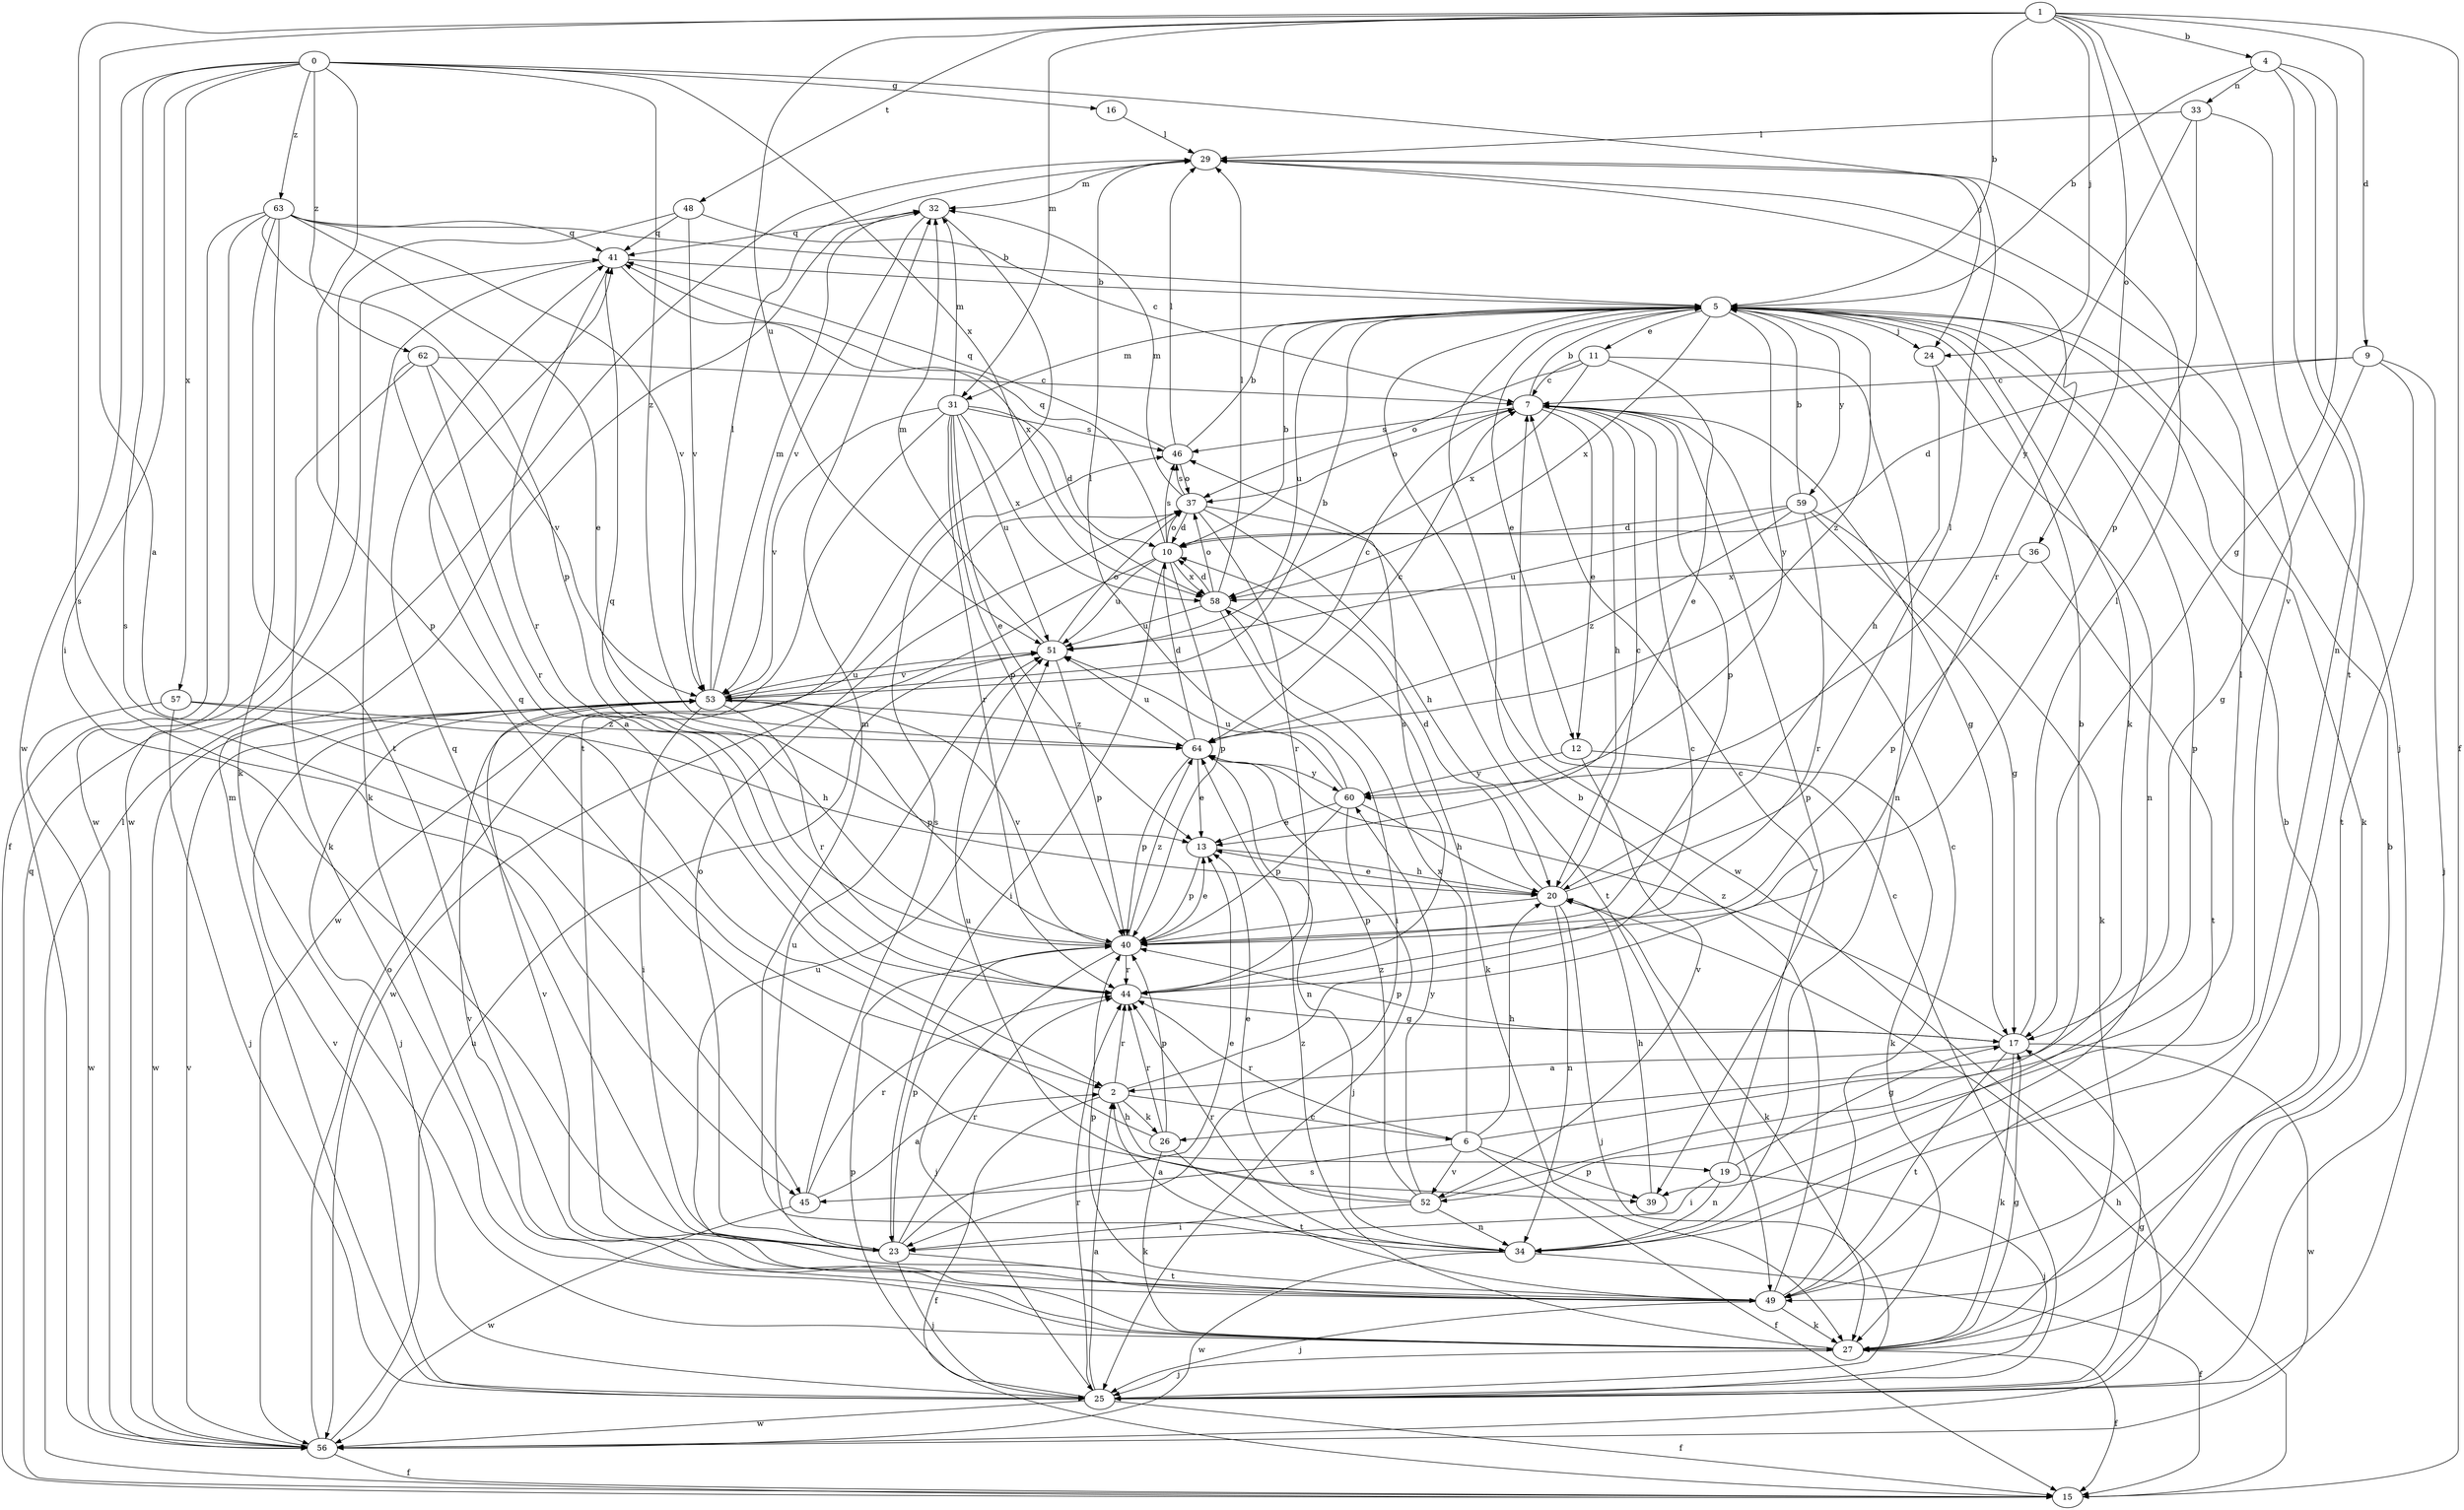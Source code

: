 strict digraph  {
0;
1;
2;
4;
5;
6;
7;
9;
10;
11;
12;
13;
15;
16;
17;
19;
20;
23;
24;
25;
26;
27;
29;
31;
32;
33;
34;
36;
37;
39;
40;
41;
44;
45;
46;
48;
49;
51;
52;
53;
56;
57;
58;
59;
60;
62;
63;
64;
0 -> 16  [label=g];
0 -> 23  [label=i];
0 -> 24  [label=j];
0 -> 39  [label=p];
0 -> 45  [label=s];
0 -> 56  [label=w];
0 -> 57  [label=x];
0 -> 58  [label=x];
0 -> 62  [label=z];
0 -> 63  [label=z];
0 -> 64  [label=z];
1 -> 2  [label=a];
1 -> 4  [label=b];
1 -> 5  [label=b];
1 -> 9  [label=d];
1 -> 15  [label=f];
1 -> 24  [label=j];
1 -> 31  [label=m];
1 -> 36  [label=o];
1 -> 45  [label=s];
1 -> 48  [label=t];
1 -> 51  [label=u];
1 -> 52  [label=v];
2 -> 6  [label=c];
2 -> 7  [label=c];
2 -> 15  [label=f];
2 -> 19  [label=h];
2 -> 26  [label=k];
2 -> 44  [label=r];
4 -> 5  [label=b];
4 -> 17  [label=g];
4 -> 33  [label=n];
4 -> 34  [label=n];
4 -> 49  [label=t];
5 -> 11  [label=e];
5 -> 12  [label=e];
5 -> 24  [label=j];
5 -> 26  [label=k];
5 -> 27  [label=k];
5 -> 31  [label=m];
5 -> 39  [label=p];
5 -> 51  [label=u];
5 -> 56  [label=w];
5 -> 58  [label=x];
5 -> 59  [label=y];
5 -> 60  [label=y];
5 -> 64  [label=z];
6 -> 5  [label=b];
6 -> 15  [label=f];
6 -> 20  [label=h];
6 -> 39  [label=p];
6 -> 44  [label=r];
6 -> 45  [label=s];
6 -> 52  [label=v];
6 -> 58  [label=x];
7 -> 5  [label=b];
7 -> 12  [label=e];
7 -> 17  [label=g];
7 -> 20  [label=h];
7 -> 37  [label=o];
7 -> 39  [label=p];
7 -> 40  [label=p];
7 -> 46  [label=s];
9 -> 7  [label=c];
9 -> 10  [label=d];
9 -> 17  [label=g];
9 -> 25  [label=j];
9 -> 49  [label=t];
10 -> 5  [label=b];
10 -> 23  [label=i];
10 -> 37  [label=o];
10 -> 40  [label=p];
10 -> 41  [label=q];
10 -> 46  [label=s];
10 -> 51  [label=u];
10 -> 56  [label=w];
10 -> 58  [label=x];
11 -> 7  [label=c];
11 -> 13  [label=e];
11 -> 34  [label=n];
11 -> 37  [label=o];
11 -> 58  [label=x];
12 -> 27  [label=k];
12 -> 52  [label=v];
12 -> 60  [label=y];
13 -> 20  [label=h];
13 -> 40  [label=p];
15 -> 20  [label=h];
15 -> 29  [label=l];
15 -> 41  [label=q];
16 -> 29  [label=l];
17 -> 2  [label=a];
17 -> 27  [label=k];
17 -> 29  [label=l];
17 -> 40  [label=p];
17 -> 49  [label=t];
17 -> 56  [label=w];
17 -> 64  [label=z];
19 -> 7  [label=c];
19 -> 17  [label=g];
19 -> 23  [label=i];
19 -> 25  [label=j];
19 -> 34  [label=n];
20 -> 7  [label=c];
20 -> 10  [label=d];
20 -> 13  [label=e];
20 -> 25  [label=j];
20 -> 27  [label=k];
20 -> 29  [label=l];
20 -> 34  [label=n];
20 -> 40  [label=p];
23 -> 13  [label=e];
23 -> 25  [label=j];
23 -> 37  [label=o];
23 -> 40  [label=p];
23 -> 41  [label=q];
23 -> 44  [label=r];
23 -> 49  [label=t];
23 -> 51  [label=u];
24 -> 20  [label=h];
24 -> 34  [label=n];
25 -> 2  [label=a];
25 -> 5  [label=b];
25 -> 7  [label=c];
25 -> 15  [label=f];
25 -> 17  [label=g];
25 -> 32  [label=m];
25 -> 40  [label=p];
25 -> 44  [label=r];
25 -> 53  [label=v];
25 -> 56  [label=w];
26 -> 27  [label=k];
26 -> 40  [label=p];
26 -> 41  [label=q];
26 -> 44  [label=r];
26 -> 49  [label=t];
27 -> 5  [label=b];
27 -> 15  [label=f];
27 -> 17  [label=g];
27 -> 25  [label=j];
27 -> 53  [label=v];
27 -> 64  [label=z];
29 -> 32  [label=m];
29 -> 44  [label=r];
31 -> 10  [label=d];
31 -> 13  [label=e];
31 -> 32  [label=m];
31 -> 40  [label=p];
31 -> 44  [label=r];
31 -> 46  [label=s];
31 -> 51  [label=u];
31 -> 53  [label=v];
31 -> 56  [label=w];
31 -> 58  [label=x];
32 -> 41  [label=q];
32 -> 49  [label=t];
32 -> 53  [label=v];
33 -> 25  [label=j];
33 -> 29  [label=l];
33 -> 40  [label=p];
33 -> 60  [label=y];
34 -> 2  [label=a];
34 -> 15  [label=f];
34 -> 32  [label=m];
34 -> 44  [label=r];
34 -> 56  [label=w];
36 -> 40  [label=p];
36 -> 49  [label=t];
36 -> 58  [label=x];
37 -> 10  [label=d];
37 -> 20  [label=h];
37 -> 32  [label=m];
37 -> 44  [label=r];
37 -> 46  [label=s];
37 -> 49  [label=t];
39 -> 20  [label=h];
40 -> 13  [label=e];
40 -> 25  [label=j];
40 -> 41  [label=q];
40 -> 44  [label=r];
40 -> 53  [label=v];
40 -> 64  [label=z];
41 -> 5  [label=b];
41 -> 27  [label=k];
41 -> 44  [label=r];
41 -> 58  [label=x];
44 -> 17  [label=g];
44 -> 46  [label=s];
45 -> 2  [label=a];
45 -> 44  [label=r];
45 -> 46  [label=s];
45 -> 56  [label=w];
46 -> 5  [label=b];
46 -> 29  [label=l];
46 -> 37  [label=o];
46 -> 41  [label=q];
48 -> 7  [label=c];
48 -> 41  [label=q];
48 -> 53  [label=v];
48 -> 56  [label=w];
49 -> 5  [label=b];
49 -> 7  [label=c];
49 -> 25  [label=j];
49 -> 27  [label=k];
49 -> 40  [label=p];
49 -> 51  [label=u];
49 -> 53  [label=v];
51 -> 32  [label=m];
51 -> 37  [label=o];
51 -> 40  [label=p];
51 -> 53  [label=v];
52 -> 13  [label=e];
52 -> 23  [label=i];
52 -> 29  [label=l];
52 -> 34  [label=n];
52 -> 51  [label=u];
52 -> 60  [label=y];
52 -> 64  [label=z];
53 -> 5  [label=b];
53 -> 7  [label=c];
53 -> 23  [label=i];
53 -> 25  [label=j];
53 -> 29  [label=l];
53 -> 32  [label=m];
53 -> 40  [label=p];
53 -> 44  [label=r];
53 -> 51  [label=u];
53 -> 56  [label=w];
53 -> 64  [label=z];
56 -> 15  [label=f];
56 -> 37  [label=o];
56 -> 51  [label=u];
56 -> 53  [label=v];
57 -> 20  [label=h];
57 -> 25  [label=j];
57 -> 56  [label=w];
57 -> 64  [label=z];
58 -> 10  [label=d];
58 -> 23  [label=i];
58 -> 27  [label=k];
58 -> 29  [label=l];
58 -> 37  [label=o];
58 -> 51  [label=u];
59 -> 5  [label=b];
59 -> 10  [label=d];
59 -> 17  [label=g];
59 -> 27  [label=k];
59 -> 44  [label=r];
59 -> 51  [label=u];
59 -> 64  [label=z];
60 -> 13  [label=e];
60 -> 20  [label=h];
60 -> 25  [label=j];
60 -> 29  [label=l];
60 -> 40  [label=p];
60 -> 51  [label=u];
62 -> 2  [label=a];
62 -> 7  [label=c];
62 -> 27  [label=k];
62 -> 44  [label=r];
62 -> 53  [label=v];
63 -> 5  [label=b];
63 -> 13  [label=e];
63 -> 15  [label=f];
63 -> 27  [label=k];
63 -> 40  [label=p];
63 -> 41  [label=q];
63 -> 49  [label=t];
63 -> 53  [label=v];
63 -> 56  [label=w];
64 -> 7  [label=c];
64 -> 10  [label=d];
64 -> 13  [label=e];
64 -> 34  [label=n];
64 -> 40  [label=p];
64 -> 51  [label=u];
64 -> 60  [label=y];
}
